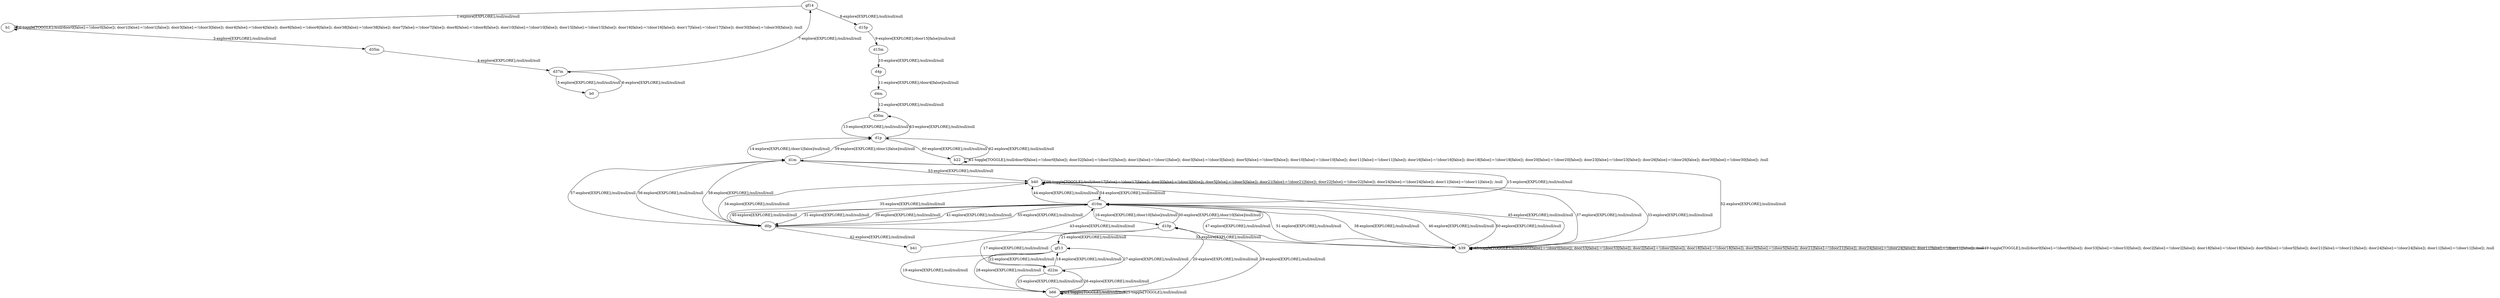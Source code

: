 # Total number of goals covered by this test: 3
# d10m --> b39
# d22m --> b66
# d1m --> d1p

digraph g {
"gf14" -> "b1" [label = "1-explore[EXPLORE];/null/null/null"];
"b1" -> "b1" [label = "2-toggle[TOGGLE];/null/door0[false]:=!(door0[false]); door1[false]:=!(door1[false]); door3[false]:=!(door3[false]); door4[false]:=!(door4[false]); door6[false]:=!(door6[false]); door38[false]:=!(door38[false]); door7[false]:=!(door7[false]); door8[false]:=!(door8[false]); door10[false]:=!(door10[false]); door15[false]:=!(door15[false]); door16[false]:=!(door16[false]); door17[false]:=!(door17[false]); door30[false]:=!(door30[false]); /null"];
"b1" -> "d35m" [label = "3-explore[EXPLORE];/null/null/null"];
"d35m" -> "d37m" [label = "4-explore[EXPLORE];/null/null/null"];
"d37m" -> "b0" [label = "5-explore[EXPLORE];/null/null/null"];
"b0" -> "d37m" [label = "6-explore[EXPLORE];/null/null/null"];
"d37m" -> "gf14" [label = "7-explore[EXPLORE];/null/null/null"];
"gf14" -> "d15p" [label = "8-explore[EXPLORE];/null/null/null"];
"d15p" -> "d15m" [label = "9-explore[EXPLORE];/door15[false]/null/null"];
"d15m" -> "d4p" [label = "10-explore[EXPLORE];/null/null/null"];
"d4p" -> "d4m" [label = "11-explore[EXPLORE];/door4[false]/null/null"];
"d4m" -> "d30m" [label = "12-explore[EXPLORE];/null/null/null"];
"d30m" -> "d1p" [label = "13-explore[EXPLORE];/null/null/null"];
"d1p" -> "d1m" [label = "14-explore[EXPLORE];/door1[false]/null/null"];
"d1m" -> "d10m" [label = "15-explore[EXPLORE];/null/null/null"];
"d10m" -> "d10p" [label = "16-explore[EXPLORE];/door10[false]/null/null"];
"d10p" -> "d22m" [label = "17-explore[EXPLORE];/null/null/null"];
"d22m" -> "gf13" [label = "18-explore[EXPLORE];/null/null/null"];
"gf13" -> "b66" [label = "19-explore[EXPLORE];/null/null/null"];
"b66" -> "d10p" [label = "20-explore[EXPLORE];/null/null/null"];
"d10p" -> "gf13" [label = "21-explore[EXPLORE];/null/null/null"];
"gf13" -> "d22m" [label = "22-explore[EXPLORE];/null/null/null"];
"d22m" -> "b66" [label = "23-explore[EXPLORE];/null/null/null"];
"b66" -> "b66" [label = "24-toggle[TOGGLE];/null/null/null"];
"b66" -> "b66" [label = "25-toggle[TOGGLE];/null/null/null"];
"b66" -> "d22m" [label = "26-explore[EXPLORE];/null/null/null"];
"d22m" -> "gf13" [label = "27-explore[EXPLORE];/null/null/null"];
"gf13" -> "b66" [label = "28-explore[EXPLORE];/null/null/null"];
"b66" -> "d10p" [label = "29-explore[EXPLORE];/null/null/null"];
"d10p" -> "d10m" [label = "30-explore[EXPLORE];/door10[false]/null/null"];
"d10m" -> "d0p" [label = "31-explore[EXPLORE];/null/null/null"];
"d0p" -> "b39" [label = "32-explore[EXPLORE];/null/null/null"];
"b39" -> "b40" [label = "33-explore[EXPLORE];/null/null/null"];
"b40" -> "d0p" [label = "34-explore[EXPLORE];/null/null/null"];
"d0p" -> "b40" [label = "35-explore[EXPLORE];/null/null/null"];
"b40" -> "b40" [label = "36-toggle[TOGGLE];/null/door17[false]:=!(door17[false]); door3[false]:=!(door3[false]); door5[false]:=!(door5[false]); door21[false]:=!(door21[false]); door22[false]:=!(door22[false]); door24[false]:=!(door24[false]); door11[false]:=!(door11[false]); /null"];
"b40" -> "b39" [label = "37-explore[EXPLORE];/null/null/null"];
"b39" -> "d10m" [label = "38-explore[EXPLORE];/null/null/null"];
"d10m" -> "d0p" [label = "39-explore[EXPLORE];/null/null/null"];
"d0p" -> "d10m" [label = "40-explore[EXPLORE];/null/null/null"];
"d10m" -> "d0p" [label = "41-explore[EXPLORE];/null/null/null"];
"d0p" -> "b41" [label = "42-explore[EXPLORE];/null/null/null"];
"b41" -> "d10m" [label = "43-explore[EXPLORE];/null/null/null"];
"d10m" -> "b40" [label = "44-explore[EXPLORE];/null/null/null"];
"b40" -> "b39" [label = "45-explore[EXPLORE];/null/null/null"];
"b39" -> "d10m" [label = "46-explore[EXPLORE];/null/null/null"];
"d10m" -> "b39" [label = "47-explore[EXPLORE];/null/null/null"];
"b39" -> "b39" [label = "48-toggle[TOGGLE];/null/door0[false]:=!(door0[false]); door33[false]:=!(door33[false]); door2[false]:=!(door2[false]); door18[false]:=!(door18[false]); door5[false]:=!(door5[false]); door21[false]:=!(door21[false]); door24[false]:=!(door24[false]); door11[false]:=!(door11[false]); /null"];
"b39" -> "b39" [label = "49-toggle[TOGGLE];/null/door0[false]:=!(door0[false]); door33[false]:=!(door33[false]); door2[false]:=!(door2[false]); door18[false]:=!(door18[false]); door5[false]:=!(door5[false]); door21[false]:=!(door21[false]); door24[false]:=!(door24[false]); door11[false]:=!(door11[false]); /null"];
"b39" -> "d10m" [label = "50-explore[EXPLORE];/null/null/null"];
"d10m" -> "b39" [label = "51-explore[EXPLORE];/null/null/null"];
"b39" -> "d1m" [label = "52-explore[EXPLORE];/null/null/null"];
"d1m" -> "b40" [label = "53-explore[EXPLORE];/null/null/null"];
"b40" -> "d10m" [label = "54-explore[EXPLORE];/null/null/null"];
"d10m" -> "d0p" [label = "55-explore[EXPLORE];/null/null/null"];
"d0p" -> "d1m" [label = "56-explore[EXPLORE];/null/null/null"];
"d1m" -> "d0p" [label = "57-explore[EXPLORE];/null/null/null"];
"d0p" -> "d1m" [label = "58-explore[EXPLORE];/null/null/null"];
"d1m" -> "d1p" [label = "59-explore[EXPLORE];/door1[false]/null/null"];
"d1p" -> "b22" [label = "60-explore[EXPLORE];/null/null/null"];
"b22" -> "b22" [label = "61-toggle[TOGGLE];/null/door0[false]:=!(door0[false]); door32[false]:=!(door32[false]); door1[false]:=!(door1[false]); door3[false]:=!(door3[false]); door5[false]:=!(door5[false]); door10[false]:=!(door10[false]); door11[false]:=!(door11[false]); door16[false]:=!(door16[false]); door18[false]:=!(door18[false]); door20[false]:=!(door20[false]); door23[false]:=!(door23[false]); door26[false]:=!(door26[false]); door30[false]:=!(door30[false]); /null"];
"b22" -> "d1p" [label = "62-explore[EXPLORE];/null/null/null"];
"d1p" -> "d30m" [label = "63-explore[EXPLORE];/null/null/null"];
}